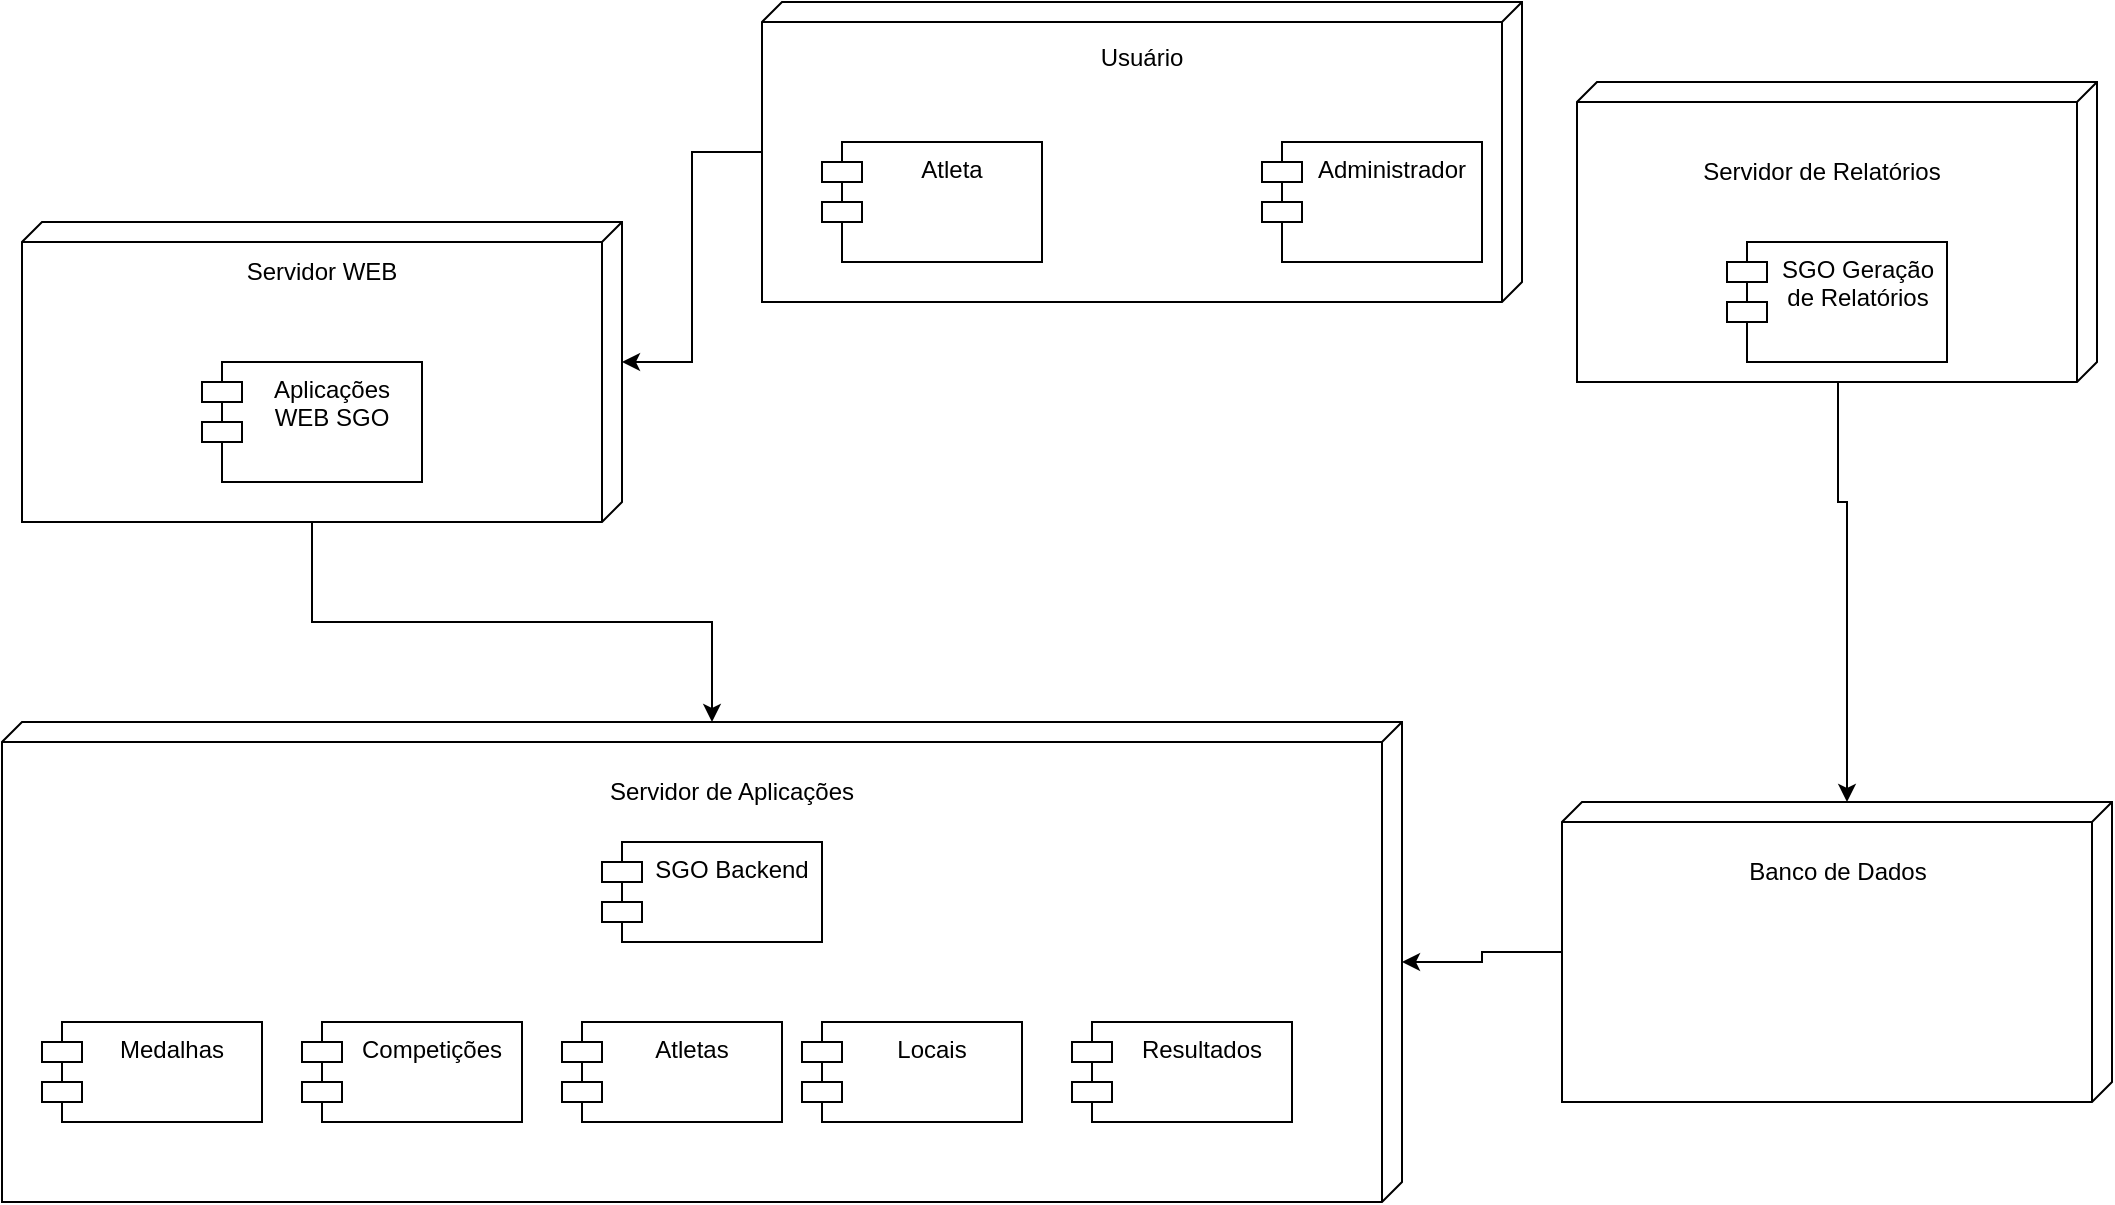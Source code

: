 <mxfile version="24.7.14">
  <diagram name="Página-1" id="nf_adS14Cvx5O_6c7kR7">
    <mxGraphModel dx="1400" dy="601" grid="1" gridSize="10" guides="1" tooltips="1" connect="1" arrows="1" fold="1" page="1" pageScale="1" pageWidth="1169" pageHeight="827" math="0" shadow="0">
      <root>
        <mxCell id="0" />
        <mxCell id="1" parent="0" />
        <mxCell id="4_-aNueWXMJ2vfCq8M8A-6" value="&lt;div style=&quot;forced-color-adjust: none;&quot;&gt;&lt;br&gt;&lt;/div&gt;" style="verticalAlign=top;align=left;spacingTop=8;spacingLeft=2;spacingRight=12;shape=cube;size=10;direction=south;fontStyle=4;html=1;whiteSpace=wrap;" vertex="1" parent="1">
          <mxGeometry x="100" y="320" width="300" height="150" as="geometry" />
        </mxCell>
        <mxCell id="4_-aNueWXMJ2vfCq8M8A-1" value="" style="verticalAlign=top;align=left;spacingTop=8;spacingLeft=2;spacingRight=12;shape=cube;size=10;direction=south;fontStyle=4;html=1;whiteSpace=wrap;" vertex="1" parent="1">
          <mxGeometry x="470" y="210" width="380" height="150" as="geometry" />
        </mxCell>
        <mxCell id="4_-aNueWXMJ2vfCq8M8A-2" value="Usuário&lt;div&gt;&lt;br&gt;&lt;/div&gt;" style="text;html=1;align=center;verticalAlign=middle;whiteSpace=wrap;rounded=0;" vertex="1" parent="1">
          <mxGeometry x="530" y="230" width="260" height="30" as="geometry" />
        </mxCell>
        <mxCell id="4_-aNueWXMJ2vfCq8M8A-3" value="Atleta" style="shape=module;align=left;spacingLeft=20;align=center;verticalAlign=top;whiteSpace=wrap;html=1;" vertex="1" parent="1">
          <mxGeometry x="500" y="280" width="110" height="60" as="geometry" />
        </mxCell>
        <mxCell id="4_-aNueWXMJ2vfCq8M8A-4" value="Administrador" style="shape=module;align=left;spacingLeft=20;align=center;verticalAlign=top;whiteSpace=wrap;html=1;" vertex="1" parent="1">
          <mxGeometry x="720" y="280" width="110" height="60" as="geometry" />
        </mxCell>
        <mxCell id="4_-aNueWXMJ2vfCq8M8A-5" value="Aplicações WEB SGO" style="shape=module;align=left;spacingLeft=20;align=center;verticalAlign=top;whiteSpace=wrap;html=1;" vertex="1" parent="1">
          <mxGeometry x="190" y="390" width="110" height="60" as="geometry" />
        </mxCell>
        <mxCell id="4_-aNueWXMJ2vfCq8M8A-7" value="&lt;div&gt;Servidor WEB&lt;/div&gt;" style="text;html=1;align=center;verticalAlign=middle;whiteSpace=wrap;rounded=0;" vertex="1" parent="1">
          <mxGeometry x="120" y="330" width="260" height="30" as="geometry" />
        </mxCell>
        <mxCell id="4_-aNueWXMJ2vfCq8M8A-10" value="&lt;div style=&quot;forced-color-adjust: none;&quot;&gt;&lt;br&gt;&lt;/div&gt;" style="verticalAlign=top;align=left;spacingTop=8;spacingLeft=2;spacingRight=12;shape=cube;size=10;direction=south;fontStyle=4;html=1;whiteSpace=wrap;" vertex="1" parent="1">
          <mxGeometry x="877.5" y="250" width="260" height="150" as="geometry" />
        </mxCell>
        <mxCell id="4_-aNueWXMJ2vfCq8M8A-11" value="&lt;div&gt;Servidor de Relatórios&lt;/div&gt;" style="text;html=1;align=center;verticalAlign=middle;whiteSpace=wrap;rounded=0;" vertex="1" parent="1">
          <mxGeometry x="870" y="280" width="260" height="30" as="geometry" />
        </mxCell>
        <mxCell id="4_-aNueWXMJ2vfCq8M8A-12" value="SGO Geração de Relatórios" style="shape=module;align=left;spacingLeft=20;align=center;verticalAlign=top;whiteSpace=wrap;html=1;" vertex="1" parent="1">
          <mxGeometry x="952.5" y="330" width="110" height="60" as="geometry" />
        </mxCell>
        <mxCell id="4_-aNueWXMJ2vfCq8M8A-13" value="&lt;div style=&quot;forced-color-adjust: none;&quot;&gt;&lt;br&gt;&lt;/div&gt;" style="verticalAlign=top;align=left;spacingTop=8;spacingLeft=2;spacingRight=12;shape=cube;size=10;direction=south;fontStyle=4;html=1;whiteSpace=wrap;" vertex="1" parent="1">
          <mxGeometry x="90" y="570" width="700" height="240" as="geometry" />
        </mxCell>
        <mxCell id="4_-aNueWXMJ2vfCq8M8A-14" value="&lt;div&gt;Servidor de Aplicações&lt;/div&gt;" style="text;html=1;align=center;verticalAlign=middle;whiteSpace=wrap;rounded=0;" vertex="1" parent="1">
          <mxGeometry x="325" y="590" width="260" height="30" as="geometry" />
        </mxCell>
        <mxCell id="4_-aNueWXMJ2vfCq8M8A-15" value="SGO Backend" style="shape=module;align=left;spacingLeft=20;align=center;verticalAlign=top;whiteSpace=wrap;html=1;" vertex="1" parent="1">
          <mxGeometry x="390" y="630" width="110" height="50" as="geometry" />
        </mxCell>
        <mxCell id="4_-aNueWXMJ2vfCq8M8A-16" value="Competições" style="shape=module;align=left;spacingLeft=20;align=center;verticalAlign=top;whiteSpace=wrap;html=1;" vertex="1" parent="1">
          <mxGeometry x="240" y="720" width="110" height="50" as="geometry" />
        </mxCell>
        <mxCell id="4_-aNueWXMJ2vfCq8M8A-17" value="Atletas" style="shape=module;align=left;spacingLeft=20;align=center;verticalAlign=top;whiteSpace=wrap;html=1;" vertex="1" parent="1">
          <mxGeometry x="370" y="720" width="110" height="50" as="geometry" />
        </mxCell>
        <mxCell id="4_-aNueWXMJ2vfCq8M8A-18" value="Locais" style="shape=module;align=left;spacingLeft=20;align=center;verticalAlign=top;whiteSpace=wrap;html=1;" vertex="1" parent="1">
          <mxGeometry x="490" y="720" width="110" height="50" as="geometry" />
        </mxCell>
        <mxCell id="4_-aNueWXMJ2vfCq8M8A-19" value="Resultados" style="shape=module;align=left;spacingLeft=20;align=center;verticalAlign=top;whiteSpace=wrap;html=1;" vertex="1" parent="1">
          <mxGeometry x="625" y="720" width="110" height="50" as="geometry" />
        </mxCell>
        <mxCell id="4_-aNueWXMJ2vfCq8M8A-20" value="Medalhas" style="shape=module;align=left;spacingLeft=20;align=center;verticalAlign=top;whiteSpace=wrap;html=1;" vertex="1" parent="1">
          <mxGeometry x="110" y="720" width="110" height="50" as="geometry" />
        </mxCell>
        <mxCell id="4_-aNueWXMJ2vfCq8M8A-30" value="" style="edgeStyle=orthogonalEdgeStyle;rounded=0;orthogonalLoop=1;jettySize=auto;html=1;" edge="1" parent="1" source="4_-aNueWXMJ2vfCq8M8A-21" target="4_-aNueWXMJ2vfCq8M8A-13">
          <mxGeometry relative="1" as="geometry" />
        </mxCell>
        <mxCell id="4_-aNueWXMJ2vfCq8M8A-21" value="&lt;div style=&quot;forced-color-adjust: none;&quot;&gt;&lt;br&gt;&lt;/div&gt;" style="verticalAlign=top;align=left;spacingTop=8;spacingLeft=2;spacingRight=12;shape=cube;size=10;direction=south;fontStyle=4;html=1;whiteSpace=wrap;" vertex="1" parent="1">
          <mxGeometry x="870" y="610" width="275" height="150" as="geometry" />
        </mxCell>
        <mxCell id="4_-aNueWXMJ2vfCq8M8A-22" value="&lt;div&gt;Banco de Dados&lt;/div&gt;" style="text;html=1;align=center;verticalAlign=middle;whiteSpace=wrap;rounded=0;" vertex="1" parent="1">
          <mxGeometry x="877.5" y="630" width="260" height="30" as="geometry" />
        </mxCell>
        <mxCell id="4_-aNueWXMJ2vfCq8M8A-25" style="edgeStyle=orthogonalEdgeStyle;rounded=0;orthogonalLoop=1;jettySize=auto;html=1;entryX=0;entryY=0;entryDx=0;entryDy=345;entryPerimeter=0;exitX=0;exitY=0;exitDx=150;exitDy=155;exitPerimeter=0;" edge="1" parent="1" source="4_-aNueWXMJ2vfCq8M8A-6" target="4_-aNueWXMJ2vfCq8M8A-13">
          <mxGeometry relative="1" as="geometry" />
        </mxCell>
        <mxCell id="4_-aNueWXMJ2vfCq8M8A-27" style="edgeStyle=orthogonalEdgeStyle;rounded=0;orthogonalLoop=1;jettySize=auto;html=1;entryX=0;entryY=0;entryDx=70;entryDy=0;entryPerimeter=0;" edge="1" parent="1" source="4_-aNueWXMJ2vfCq8M8A-1" target="4_-aNueWXMJ2vfCq8M8A-6">
          <mxGeometry relative="1" as="geometry" />
        </mxCell>
        <mxCell id="4_-aNueWXMJ2vfCq8M8A-28" style="edgeStyle=orthogonalEdgeStyle;rounded=0;orthogonalLoop=1;jettySize=auto;html=1;entryX=0;entryY=0;entryDx=0;entryDy=132.5;entryPerimeter=0;exitX=0;exitY=0;exitDx=150;exitDy=135;exitPerimeter=0;" edge="1" parent="1" source="4_-aNueWXMJ2vfCq8M8A-10" target="4_-aNueWXMJ2vfCq8M8A-21">
          <mxGeometry relative="1" as="geometry">
            <mxPoint x="710" y="460" as="sourcePoint" />
            <Array as="points">
              <mxPoint x="1008" y="400" />
              <mxPoint x="1008" y="460" />
              <mxPoint x="1013" y="460" />
            </Array>
          </mxGeometry>
        </mxCell>
      </root>
    </mxGraphModel>
  </diagram>
</mxfile>
